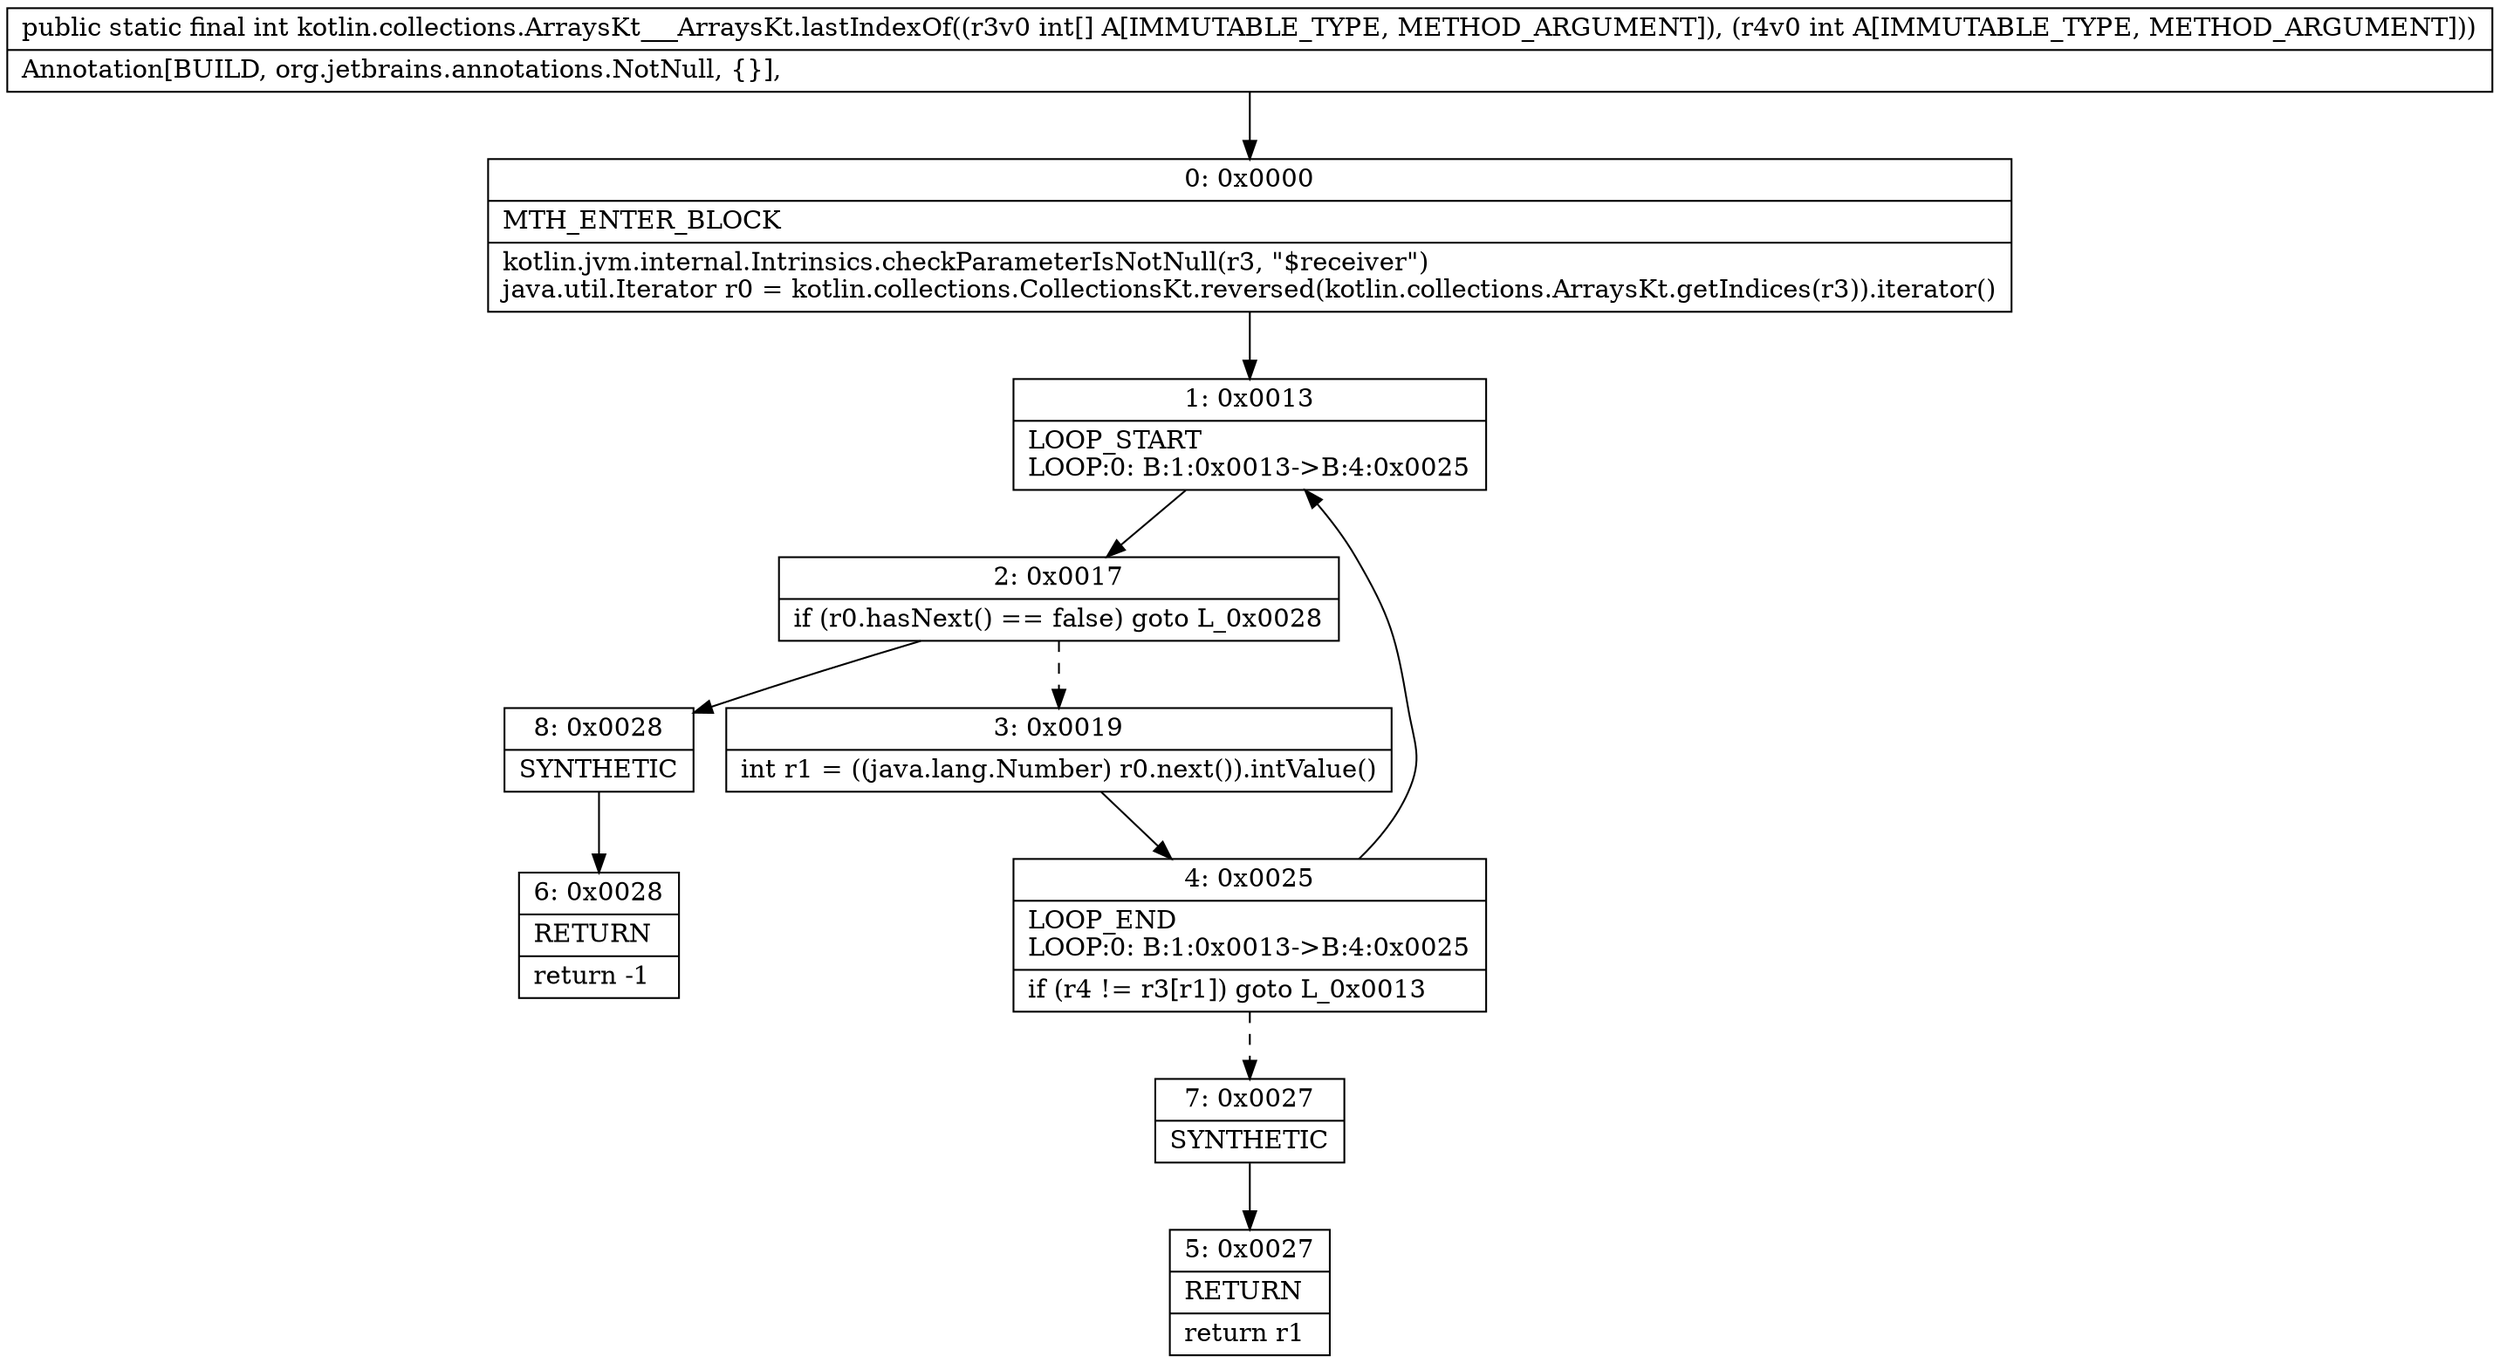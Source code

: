 digraph "CFG forkotlin.collections.ArraysKt___ArraysKt.lastIndexOf([II)I" {
Node_0 [shape=record,label="{0\:\ 0x0000|MTH_ENTER_BLOCK\l|kotlin.jvm.internal.Intrinsics.checkParameterIsNotNull(r3, \"$receiver\")\ljava.util.Iterator r0 = kotlin.collections.CollectionsKt.reversed(kotlin.collections.ArraysKt.getIndices(r3)).iterator()\l}"];
Node_1 [shape=record,label="{1\:\ 0x0013|LOOP_START\lLOOP:0: B:1:0x0013\-\>B:4:0x0025\l}"];
Node_2 [shape=record,label="{2\:\ 0x0017|if (r0.hasNext() == false) goto L_0x0028\l}"];
Node_3 [shape=record,label="{3\:\ 0x0019|int r1 = ((java.lang.Number) r0.next()).intValue()\l}"];
Node_4 [shape=record,label="{4\:\ 0x0025|LOOP_END\lLOOP:0: B:1:0x0013\-\>B:4:0x0025\l|if (r4 != r3[r1]) goto L_0x0013\l}"];
Node_5 [shape=record,label="{5\:\ 0x0027|RETURN\l|return r1\l}"];
Node_6 [shape=record,label="{6\:\ 0x0028|RETURN\l|return \-1\l}"];
Node_7 [shape=record,label="{7\:\ 0x0027|SYNTHETIC\l}"];
Node_8 [shape=record,label="{8\:\ 0x0028|SYNTHETIC\l}"];
MethodNode[shape=record,label="{public static final int kotlin.collections.ArraysKt___ArraysKt.lastIndexOf((r3v0 int[] A[IMMUTABLE_TYPE, METHOD_ARGUMENT]), (r4v0 int A[IMMUTABLE_TYPE, METHOD_ARGUMENT]))  | Annotation[BUILD, org.jetbrains.annotations.NotNull, \{\}], \l}"];
MethodNode -> Node_0;
Node_0 -> Node_1;
Node_1 -> Node_2;
Node_2 -> Node_3[style=dashed];
Node_2 -> Node_8;
Node_3 -> Node_4;
Node_4 -> Node_1;
Node_4 -> Node_7[style=dashed];
Node_7 -> Node_5;
Node_8 -> Node_6;
}

